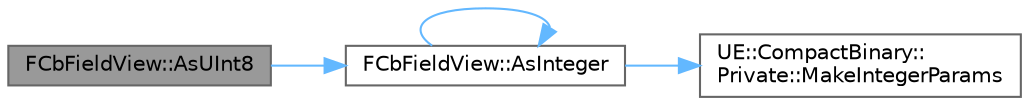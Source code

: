 digraph "FCbFieldView::AsUInt8"
{
 // INTERACTIVE_SVG=YES
 // LATEX_PDF_SIZE
  bgcolor="transparent";
  edge [fontname=Helvetica,fontsize=10,labelfontname=Helvetica,labelfontsize=10];
  node [fontname=Helvetica,fontsize=10,shape=box,height=0.2,width=0.4];
  rankdir="LR";
  Node1 [id="Node000001",label="FCbFieldView::AsUInt8",height=0.2,width=0.4,color="gray40", fillcolor="grey60", style="filled", fontcolor="black",tooltip="Access the field as a uint8."];
  Node1 -> Node2 [id="edge1_Node000001_Node000002",color="steelblue1",style="solid",tooltip=" "];
  Node2 [id="Node000002",label="FCbFieldView::AsInteger",height=0.2,width=0.4,color="grey40", fillcolor="white", style="filled",URL="$dc/deb/classFCbFieldView.html#a4f0fd393171528590f625eb2fc37a145",tooltip="Access the field as the given integer type."];
  Node2 -> Node2 [id="edge2_Node000002_Node000002",color="steelblue1",style="solid",tooltip=" "];
  Node2 -> Node3 [id="edge3_Node000002_Node000003",color="steelblue1",style="solid",tooltip=" "];
  Node3 [id="Node000003",label="UE::CompactBinary::\lPrivate::MakeIntegerParams",height=0.2,width=0.4,color="grey40", fillcolor="white", style="filled",URL="$da/d68/namespaceUE_1_1CompactBinary_1_1Private.html#a90034372b883f7cfbe5e8665a9204fd9",tooltip="Make integer params for the given integer type."];
}
